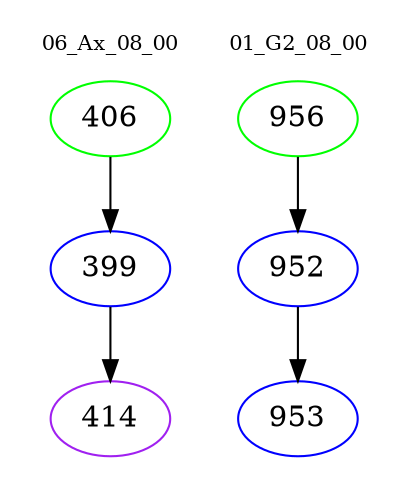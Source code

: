 digraph{
subgraph cluster_0 {
color = white
label = "06_Ax_08_00";
fontsize=10;
T0_406 [label="406", color="green"]
T0_406 -> T0_399 [color="black"]
T0_399 [label="399", color="blue"]
T0_399 -> T0_414 [color="black"]
T0_414 [label="414", color="purple"]
}
subgraph cluster_1 {
color = white
label = "01_G2_08_00";
fontsize=10;
T1_956 [label="956", color="green"]
T1_956 -> T1_952 [color="black"]
T1_952 [label="952", color="blue"]
T1_952 -> T1_953 [color="black"]
T1_953 [label="953", color="blue"]
}
}
